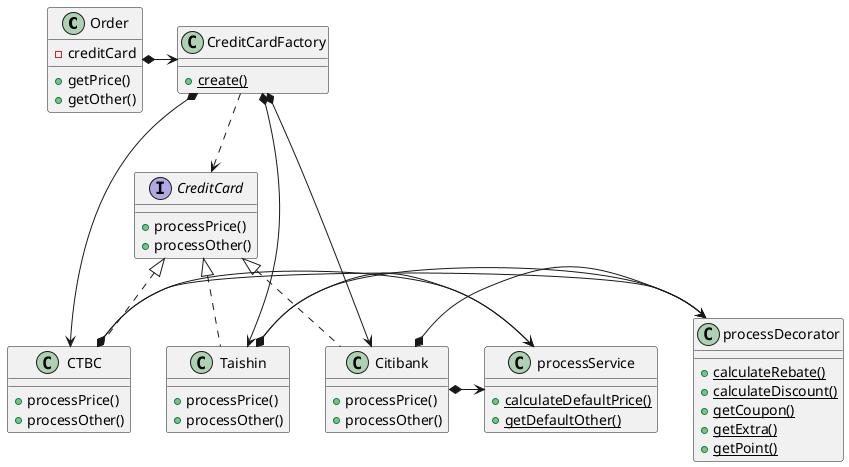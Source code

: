 @startuml

class Order {
	- creditCard
    + getPrice()
    + getOther()
}

class CreditCardFactory {
    {static} + create()
}

interface CreditCard {
    + processPrice()
    + processOther()
}

class CTBC {
	+ processPrice()
	+ processOther()
}

class Taishin {
	+ processPrice()
	+ processOther()
}

class Citibank {
	+ processPrice()
	+ processOther()
}

class processService {
    {static} + calculateDefaultPrice()
    {static} + getDefaultOther()
}

class processDecorator {
    {static} + calculateRebate()
    {static} + calculateDiscount()
    {static} + getCoupon()
    {static} + getExtra()
    {static} + getPoint()
}

Order *-right-> CreditCardFactory
CreditCardFactory .-> CreditCard
CreditCard <|.. CTBC
CreditCard <|.. Taishin
CreditCard <|.. Citibank
CreditCardFactory *-> CTBC
CreditCardFactory *-> Taishin
CreditCardFactory *-> Citibank
CTBC *-> processService
CTBC *-> processDecorator
Taishin *-> processService
Taishin *-> processDecorator
Citibank *-> processService
Citibank *-> processDecorator

@enduml


